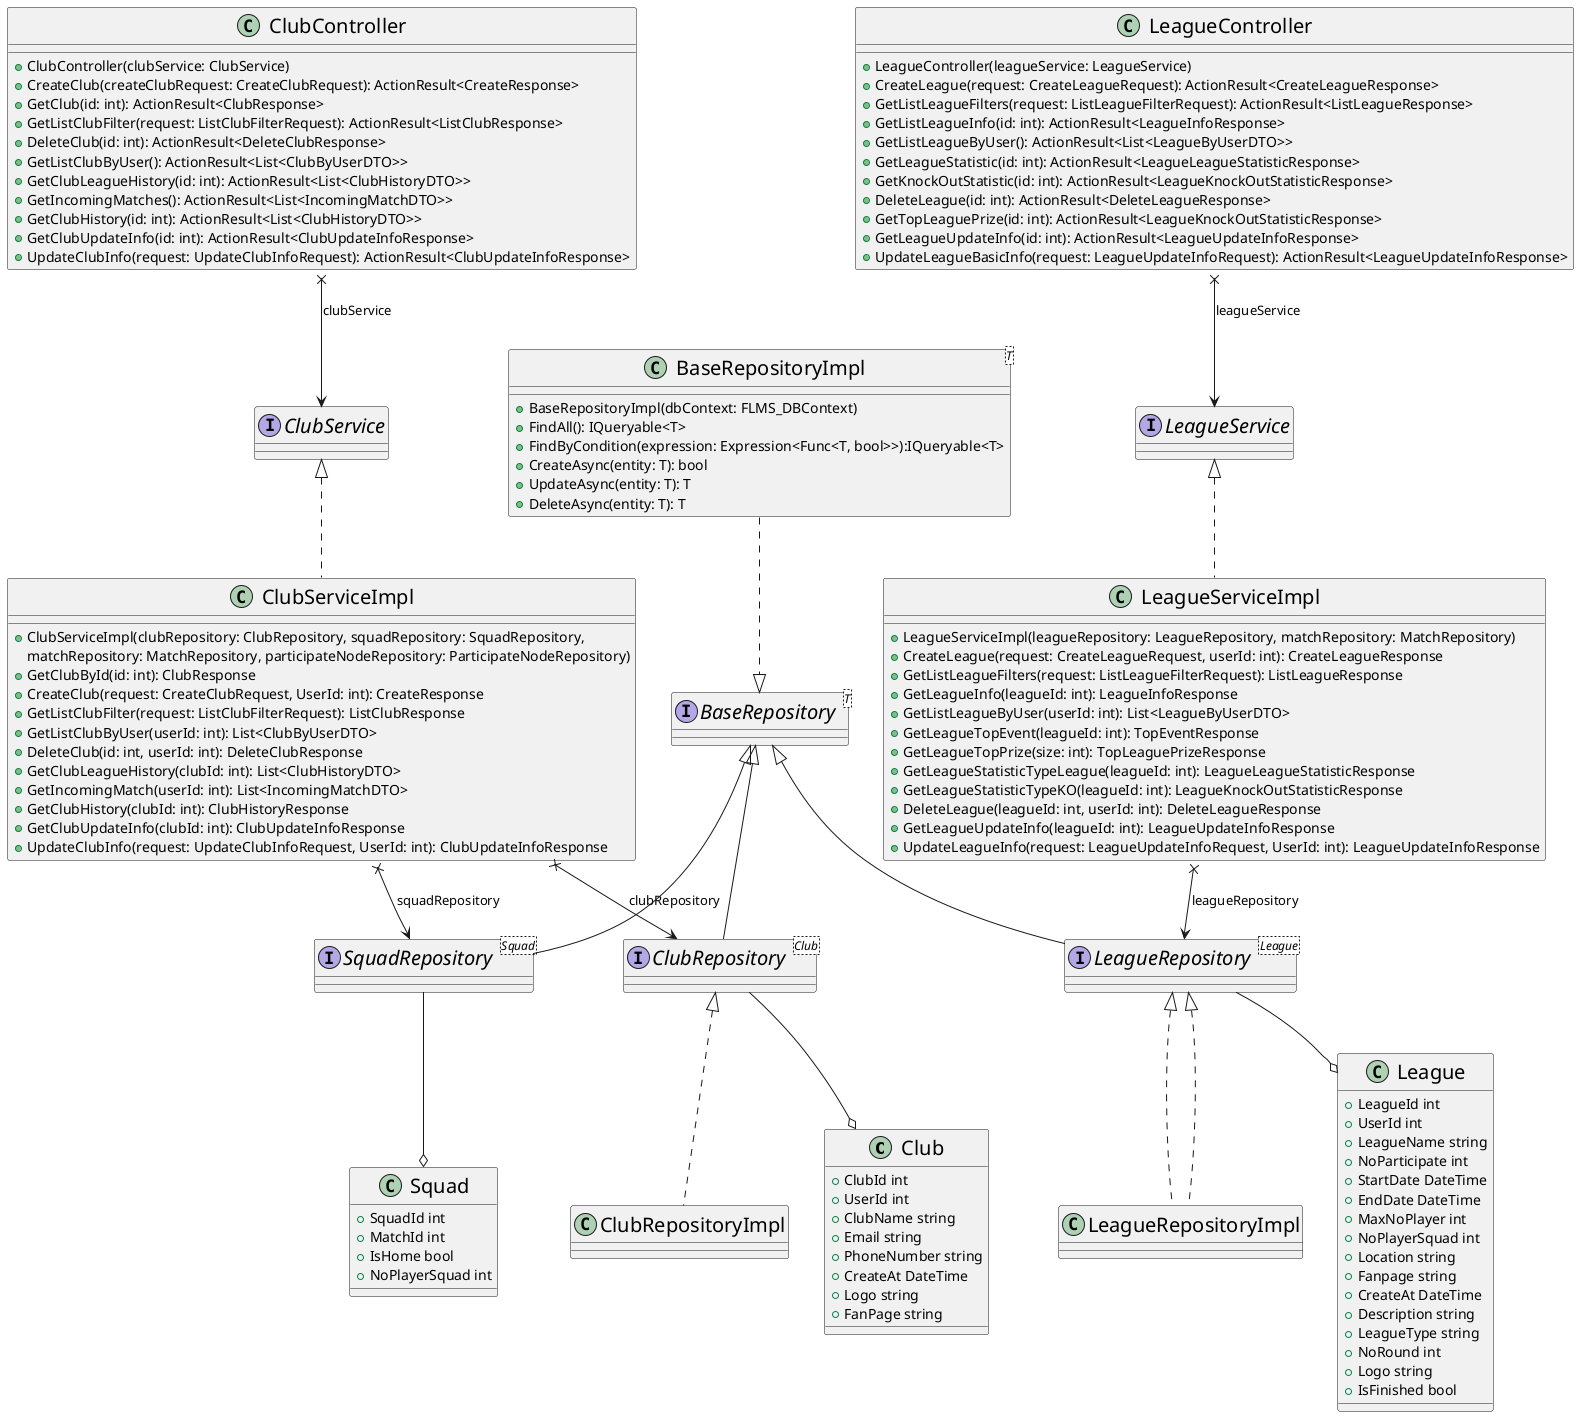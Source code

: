 @startuml Feature for club manager - league participation management

skinparam classFontSize 20

class Club{
    +ClubId int
    +UserId int
    +ClubName string
    +Email string
    +PhoneNumber string
    +CreateAt DateTime
    +Logo string
    +FanPage string
}

class League{
    +LeagueId int
    +UserId int
    +LeagueName string
    +NoParticipate int
    +StartDate DateTime
    +EndDate DateTime
    +MaxNoPlayer int
    +NoPlayerSquad int
    +Location string
    +Fanpage string
    +CreateAt DateTime
    +Description string
    +LeagueType string
    +NoRound int
    +Logo string
    +IsFinished bool
}

class Squad{
    +SquadId int
    +MatchId int
    +IsHome bool
    +NoPlayerSquad int
}

class ClubController{
    +ClubController(clubService: ClubService)
    +CreateClub(createClubRequest: CreateClubRequest): ActionResult<CreateResponse>
    +GetClub(id: int): ActionResult<ClubResponse>
    +GetListClubFilter(request: ListClubFilterRequest): ActionResult<ListClubResponse>
    +DeleteClub(id: int): ActionResult<DeleteClubResponse>
    +GetListClubByUser(): ActionResult<List<ClubByUserDTO>>
    +GetClubLeagueHistory(id: int): ActionResult<List<ClubHistoryDTO>>
    +GetIncomingMatches(): ActionResult<List<IncomingMatchDTO>>
    +GetClubHistory(id: int): ActionResult<List<ClubHistoryDTO>>
    +GetClubUpdateInfo(id: int): ActionResult<ClubUpdateInfoResponse>
    +UpdateClubInfo(request: UpdateClubInfoRequest): ActionResult<ClubUpdateInfoResponse>
}
ClubController x--> ClubService: clubService

interface ClubService

class ClubServiceImpl implements ClubService{
    +ClubServiceImpl(clubRepository: ClubRepository, squadRepository: SquadRepository, 
    matchRepository: MatchRepository, participateNodeRepository: ParticipateNodeRepository)
    +GetClubById(id: int): ClubResponse
    +CreateClub(request: CreateClubRequest, UserId: int): CreateResponse
    +GetListClubFilter(request: ListClubFilterRequest): ListClubResponse
    +GetListClubByUser(userId: int): List<ClubByUserDTO>
    +DeleteClub(id: int, userId: int): DeleteClubResponse
    +GetClubLeagueHistory(clubId: int): List<ClubHistoryDTO>
    +GetIncomingMatch(userId: int): List<IncomingMatchDTO>
    +GetClubHistory(clubId: int): ClubHistoryResponse
    +GetClubUpdateInfo(clubId: int): ClubUpdateInfoResponse
    +UpdateClubInfo(request: UpdateClubInfoRequest, UserId: int): ClubUpdateInfoResponse
}
ClubServiceImpl x--> ClubRepository: clubRepository
ClubServiceImpl x--> SquadRepository: squadRepository

interface BaseRepository<T>

class BaseRepositoryImpl<T> {
  +BaseRepositoryImpl(dbContext: FLMS_DBContext)
  +FindAll(): IQueryable<T>
  +FindByCondition(expression: Expression<Func<T, bool>>):IQueryable<T>
  +CreateAsync(entity: T): bool
  +UpdateAsync(entity: T): T
  +DeleteAsync(entity: T): T
}
BaseRepositoryImpl ..|> BaseRepository 

interface ClubRepository<Club> implements BaseRepository
ClubRepository --o Club

class ClubRepositoryImpl implements ClubRepository

interface SquadRepository<Squad> implements BaseRepository
SquadRepository --o Squad

class LeagueRepositoryImpl implements LeagueRepository

class LeagueController{
    +LeagueController(leagueService: LeagueService)
    +CreateLeague(request: CreateLeagueRequest): ActionResult<CreateLeagueResponse>
    +GetListLeagueFilters(request: ListLeagueFilterRequest): ActionResult<ListLeagueResponse>
    +GetListLeagueInfo(id: int): ActionResult<LeagueInfoResponse>
    +GetListLeagueByUser(): ActionResult<List<LeagueByUserDTO>>
    +GetLeagueStatistic(id: int): ActionResult<LeagueLeagueStatisticResponse>
    +GetKnockOutStatistic(id: int): ActionResult<LeagueKnockOutStatisticResponse>
    +DeleteLeague(id: int): ActionResult<DeleteLeagueResponse>
    +GetTopLeaguePrize(id: int): ActionResult<LeagueKnockOutStatisticResponse>
    +GetLeagueUpdateInfo(id: int): ActionResult<LeagueUpdateInfoResponse>
    +UpdateLeagueBasicInfo(request: LeagueUpdateInfoRequest): ActionResult<LeagueUpdateInfoResponse>
}
LeagueController x--> LeagueService: leagueService

interface LeagueService

class LeagueServiceImpl implements LeagueService{
    +LeagueServiceImpl(leagueRepository: LeagueRepository, matchRepository: MatchRepository)
    +CreateLeague(request: CreateLeagueRequest, userId: int): CreateLeagueResponse
    +GetListLeagueFilters(request: ListLeagueFilterRequest): ListLeagueResponse
    +GetLeagueInfo(leagueId: int): LeagueInfoResponse
    +GetListLeagueByUser(userId: int): List<LeagueByUserDTO>
    +GetLeagueTopEvent(leagueId: int): TopEventResponse
    +GetLeagueTopPrize(size: int): TopLeaguePrizeResponse
    +GetLeagueStatisticTypeLeague(leagueId: int): LeagueLeagueStatisticResponse
    +GetLeagueStatisticTypeKO(leagueId: int): LeagueKnockOutStatisticResponse
    +DeleteLeague(leagueId: int, userId: int): DeleteLeagueResponse
    +GetLeagueUpdateInfo(leagueId: int): LeagueUpdateInfoResponse
    +UpdateLeagueInfo(request: LeagueUpdateInfoRequest, UserId: int): LeagueUpdateInfoResponse
}
LeagueServiceImpl x--> LeagueRepository: leagueRepository

interface LeagueRepository<League> implements BaseRepository
LeagueRepository --o League

class LeagueRepositoryImpl implements LeagueRepository

@enduml